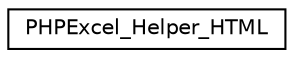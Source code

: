 digraph "Иерархия классов. Графический вид."
{
  edge [fontname="Helvetica",fontsize="10",labelfontname="Helvetica",labelfontsize="10"];
  node [fontname="Helvetica",fontsize="10",shape=record];
  rankdir="LR";
  Node0 [label="PHPExcel_Helper_HTML",height=0.2,width=0.4,color="black", fillcolor="white", style="filled",URL="$class_p_h_p_excel___helper___h_t_m_l.html"];
}
